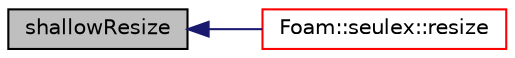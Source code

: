 digraph "shallowResize"
{
  bgcolor="transparent";
  edge [fontname="Helvetica",fontsize="10",labelfontname="Helvetica",labelfontsize="10"];
  node [fontname="Helvetica",fontsize="10",shape=record];
  rankdir="LR";
  Node144 [label="shallowResize",height=0.2,width=0.4,color="black", fillcolor="grey75", style="filled", fontcolor="black"];
  Node144 -> Node145 [dir="back",color="midnightblue",fontsize="10",style="solid",fontname="Helvetica"];
  Node145 [label="Foam::seulex::resize",height=0.2,width=0.4,color="red",URL="$a26729.html#a6f8c40b3cee982c73152b661f079e3c4",tooltip="Resize the ODE solver. "];
}
